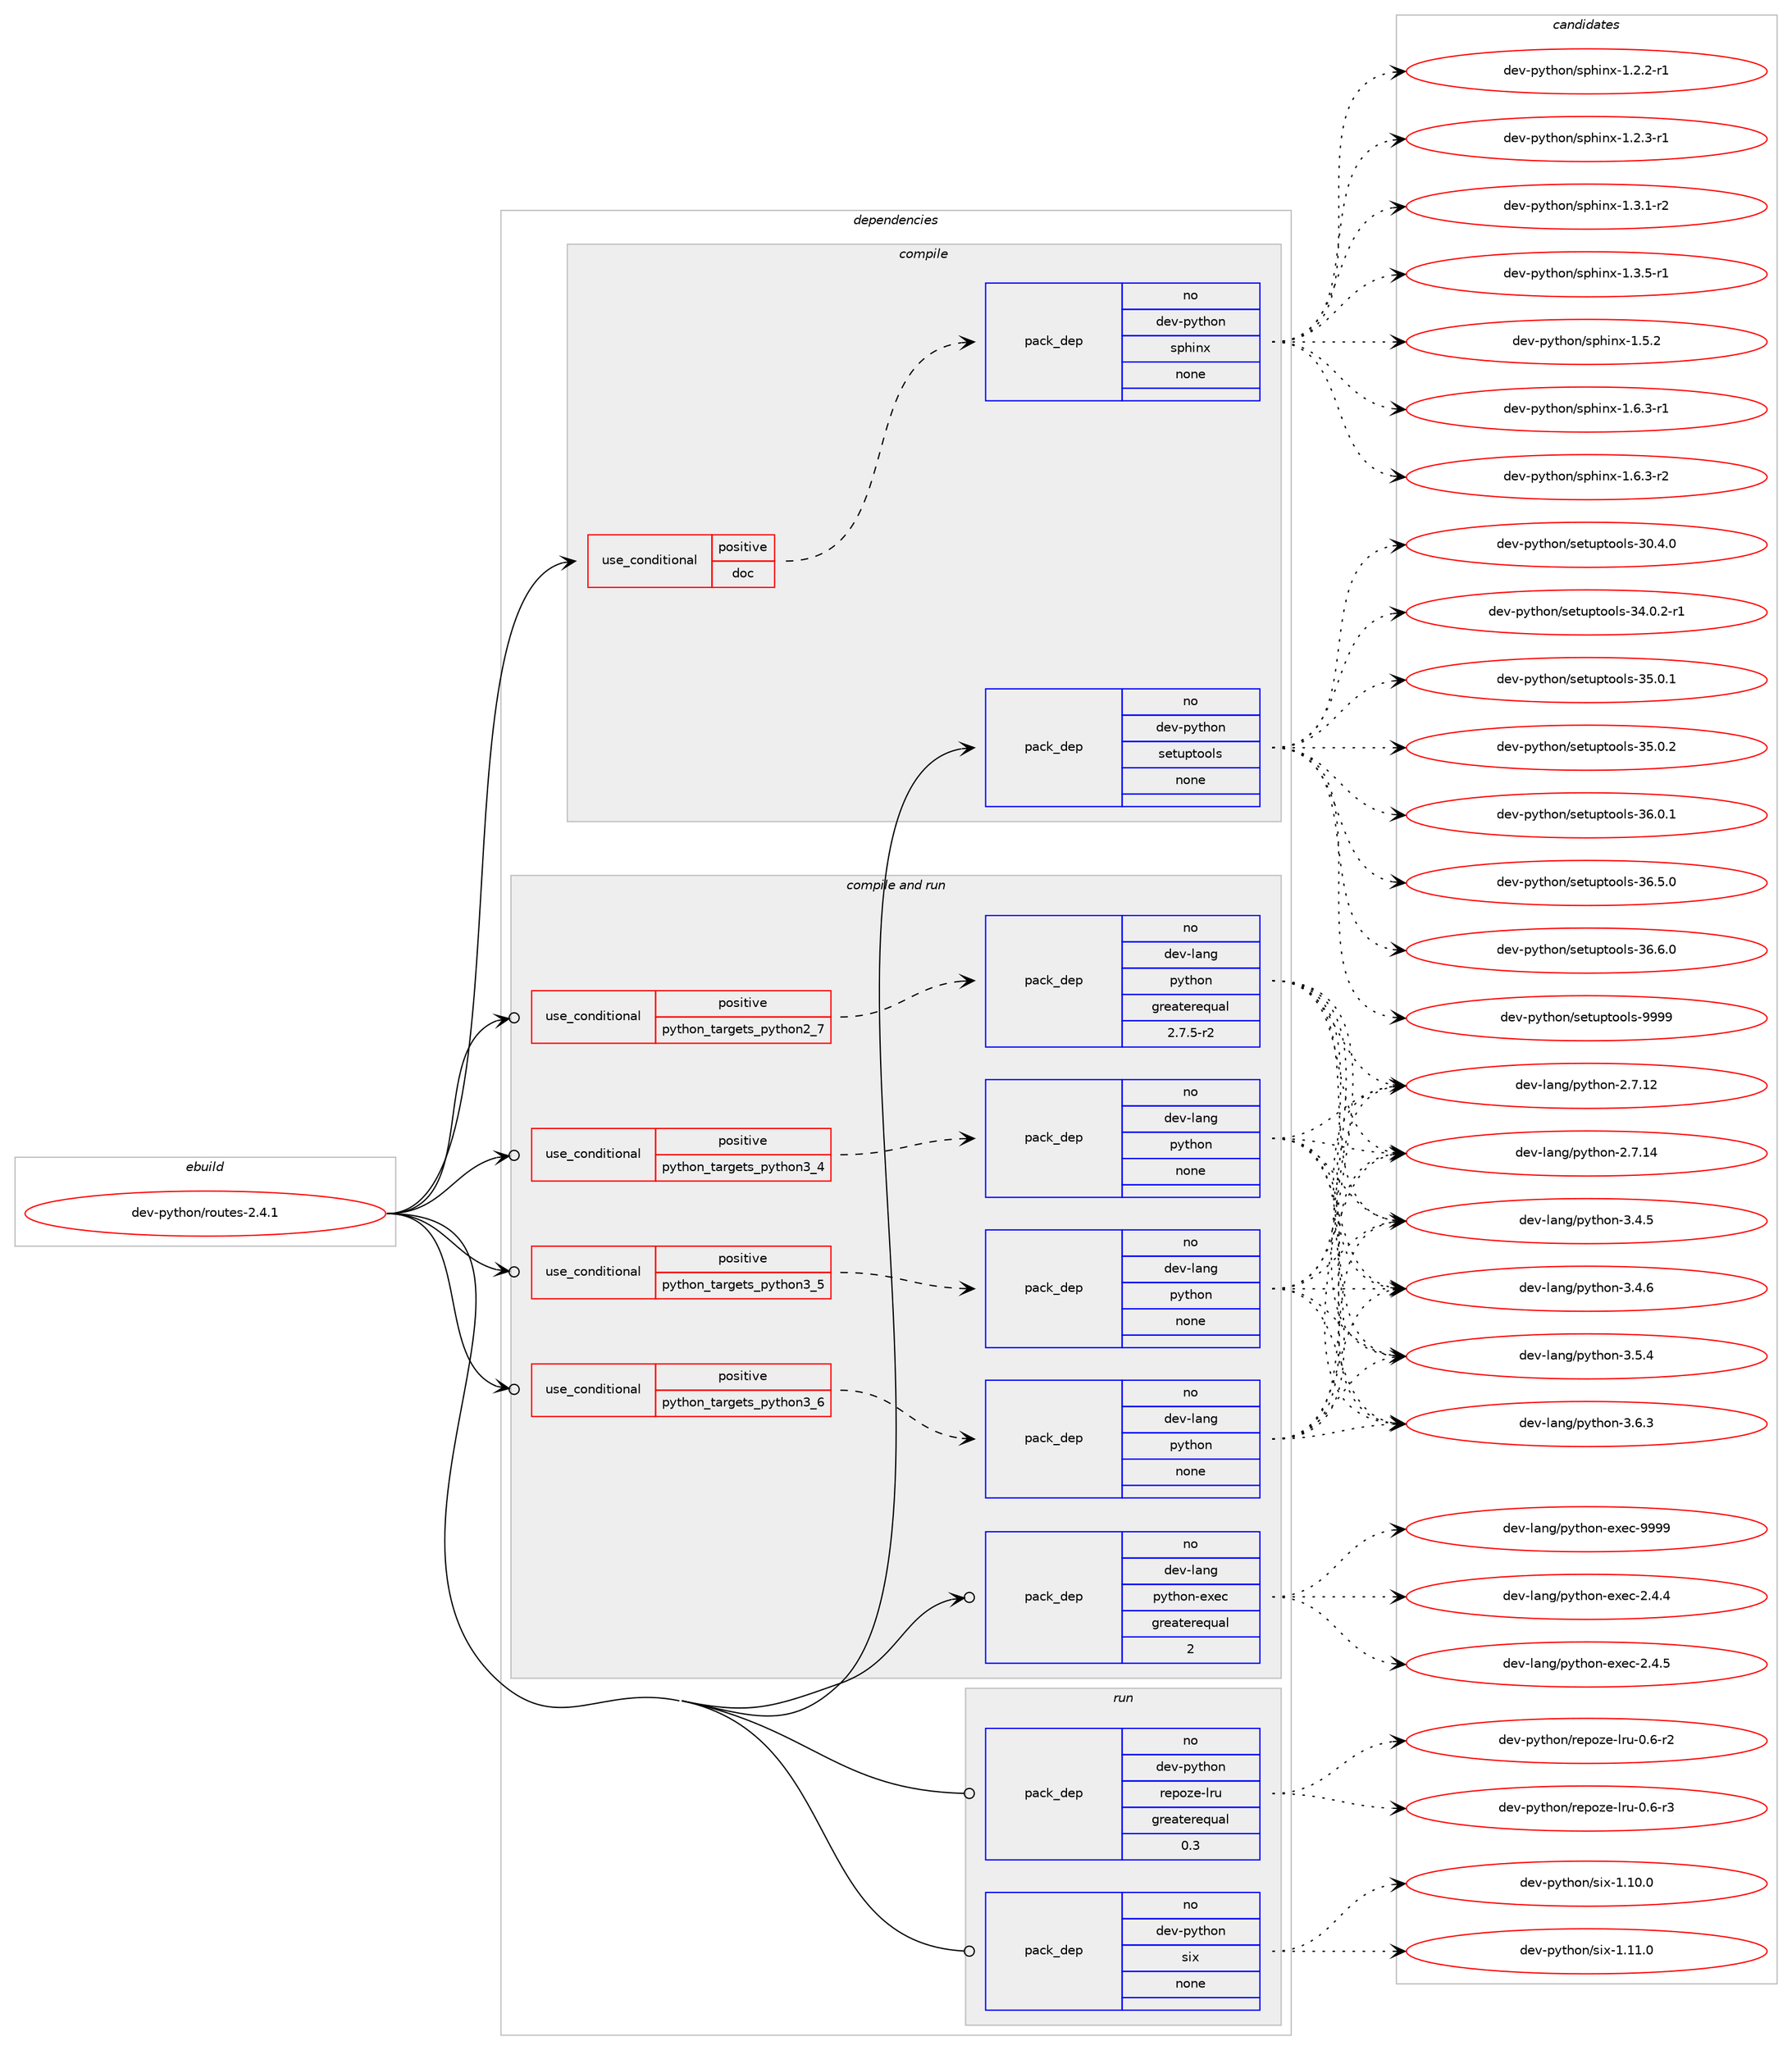 digraph prolog {

# *************
# Graph options
# *************

newrank=true;
concentrate=true;
compound=true;
graph [rankdir=LR,fontname=Helvetica,fontsize=10,ranksep=1.5];#, ranksep=2.5, nodesep=0.2];
edge  [arrowhead=vee];
node  [fontname=Helvetica,fontsize=10];

# **********
# The ebuild
# **********

subgraph cluster_leftcol {
color=gray;
rank=same;
label=<<i>ebuild</i>>;
id [label="dev-python/routes-2.4.1", color=red, width=4, href="../dev-python/routes-2.4.1.svg"];
}

# ****************
# The dependencies
# ****************

subgraph cluster_midcol {
color=gray;
label=<<i>dependencies</i>>;
subgraph cluster_compile {
fillcolor="#eeeeee";
style=filled;
label=<<i>compile</i>>;
subgraph cond41218 {
dependency186008 [label=<<TABLE BORDER="0" CELLBORDER="1" CELLSPACING="0" CELLPADDING="4"><TR><TD ROWSPAN="3" CELLPADDING="10">use_conditional</TD></TR><TR><TD>positive</TD></TR><TR><TD>doc</TD></TR></TABLE>>, shape=none, color=red];
subgraph pack140836 {
dependency186009 [label=<<TABLE BORDER="0" CELLBORDER="1" CELLSPACING="0" CELLPADDING="4" WIDTH="220"><TR><TD ROWSPAN="6" CELLPADDING="30">pack_dep</TD></TR><TR><TD WIDTH="110">no</TD></TR><TR><TD>dev-python</TD></TR><TR><TD>sphinx</TD></TR><TR><TD>none</TD></TR><TR><TD></TD></TR></TABLE>>, shape=none, color=blue];
}
dependency186008:e -> dependency186009:w [weight=20,style="dashed",arrowhead="vee"];
}
id:e -> dependency186008:w [weight=20,style="solid",arrowhead="vee"];
subgraph pack140837 {
dependency186010 [label=<<TABLE BORDER="0" CELLBORDER="1" CELLSPACING="0" CELLPADDING="4" WIDTH="220"><TR><TD ROWSPAN="6" CELLPADDING="30">pack_dep</TD></TR><TR><TD WIDTH="110">no</TD></TR><TR><TD>dev-python</TD></TR><TR><TD>setuptools</TD></TR><TR><TD>none</TD></TR><TR><TD></TD></TR></TABLE>>, shape=none, color=blue];
}
id:e -> dependency186010:w [weight=20,style="solid",arrowhead="vee"];
}
subgraph cluster_compileandrun {
fillcolor="#eeeeee";
style=filled;
label=<<i>compile and run</i>>;
subgraph cond41219 {
dependency186011 [label=<<TABLE BORDER="0" CELLBORDER="1" CELLSPACING="0" CELLPADDING="4"><TR><TD ROWSPAN="3" CELLPADDING="10">use_conditional</TD></TR><TR><TD>positive</TD></TR><TR><TD>python_targets_python2_7</TD></TR></TABLE>>, shape=none, color=red];
subgraph pack140838 {
dependency186012 [label=<<TABLE BORDER="0" CELLBORDER="1" CELLSPACING="0" CELLPADDING="4" WIDTH="220"><TR><TD ROWSPAN="6" CELLPADDING="30">pack_dep</TD></TR><TR><TD WIDTH="110">no</TD></TR><TR><TD>dev-lang</TD></TR><TR><TD>python</TD></TR><TR><TD>greaterequal</TD></TR><TR><TD>2.7.5-r2</TD></TR></TABLE>>, shape=none, color=blue];
}
dependency186011:e -> dependency186012:w [weight=20,style="dashed",arrowhead="vee"];
}
id:e -> dependency186011:w [weight=20,style="solid",arrowhead="odotvee"];
subgraph cond41220 {
dependency186013 [label=<<TABLE BORDER="0" CELLBORDER="1" CELLSPACING="0" CELLPADDING="4"><TR><TD ROWSPAN="3" CELLPADDING="10">use_conditional</TD></TR><TR><TD>positive</TD></TR><TR><TD>python_targets_python3_4</TD></TR></TABLE>>, shape=none, color=red];
subgraph pack140839 {
dependency186014 [label=<<TABLE BORDER="0" CELLBORDER="1" CELLSPACING="0" CELLPADDING="4" WIDTH="220"><TR><TD ROWSPAN="6" CELLPADDING="30">pack_dep</TD></TR><TR><TD WIDTH="110">no</TD></TR><TR><TD>dev-lang</TD></TR><TR><TD>python</TD></TR><TR><TD>none</TD></TR><TR><TD></TD></TR></TABLE>>, shape=none, color=blue];
}
dependency186013:e -> dependency186014:w [weight=20,style="dashed",arrowhead="vee"];
}
id:e -> dependency186013:w [weight=20,style="solid",arrowhead="odotvee"];
subgraph cond41221 {
dependency186015 [label=<<TABLE BORDER="0" CELLBORDER="1" CELLSPACING="0" CELLPADDING="4"><TR><TD ROWSPAN="3" CELLPADDING="10">use_conditional</TD></TR><TR><TD>positive</TD></TR><TR><TD>python_targets_python3_5</TD></TR></TABLE>>, shape=none, color=red];
subgraph pack140840 {
dependency186016 [label=<<TABLE BORDER="0" CELLBORDER="1" CELLSPACING="0" CELLPADDING="4" WIDTH="220"><TR><TD ROWSPAN="6" CELLPADDING="30">pack_dep</TD></TR><TR><TD WIDTH="110">no</TD></TR><TR><TD>dev-lang</TD></TR><TR><TD>python</TD></TR><TR><TD>none</TD></TR><TR><TD></TD></TR></TABLE>>, shape=none, color=blue];
}
dependency186015:e -> dependency186016:w [weight=20,style="dashed",arrowhead="vee"];
}
id:e -> dependency186015:w [weight=20,style="solid",arrowhead="odotvee"];
subgraph cond41222 {
dependency186017 [label=<<TABLE BORDER="0" CELLBORDER="1" CELLSPACING="0" CELLPADDING="4"><TR><TD ROWSPAN="3" CELLPADDING="10">use_conditional</TD></TR><TR><TD>positive</TD></TR><TR><TD>python_targets_python3_6</TD></TR></TABLE>>, shape=none, color=red];
subgraph pack140841 {
dependency186018 [label=<<TABLE BORDER="0" CELLBORDER="1" CELLSPACING="0" CELLPADDING="4" WIDTH="220"><TR><TD ROWSPAN="6" CELLPADDING="30">pack_dep</TD></TR><TR><TD WIDTH="110">no</TD></TR><TR><TD>dev-lang</TD></TR><TR><TD>python</TD></TR><TR><TD>none</TD></TR><TR><TD></TD></TR></TABLE>>, shape=none, color=blue];
}
dependency186017:e -> dependency186018:w [weight=20,style="dashed",arrowhead="vee"];
}
id:e -> dependency186017:w [weight=20,style="solid",arrowhead="odotvee"];
subgraph pack140842 {
dependency186019 [label=<<TABLE BORDER="0" CELLBORDER="1" CELLSPACING="0" CELLPADDING="4" WIDTH="220"><TR><TD ROWSPAN="6" CELLPADDING="30">pack_dep</TD></TR><TR><TD WIDTH="110">no</TD></TR><TR><TD>dev-lang</TD></TR><TR><TD>python-exec</TD></TR><TR><TD>greaterequal</TD></TR><TR><TD>2</TD></TR></TABLE>>, shape=none, color=blue];
}
id:e -> dependency186019:w [weight=20,style="solid",arrowhead="odotvee"];
}
subgraph cluster_run {
fillcolor="#eeeeee";
style=filled;
label=<<i>run</i>>;
subgraph pack140843 {
dependency186020 [label=<<TABLE BORDER="0" CELLBORDER="1" CELLSPACING="0" CELLPADDING="4" WIDTH="220"><TR><TD ROWSPAN="6" CELLPADDING="30">pack_dep</TD></TR><TR><TD WIDTH="110">no</TD></TR><TR><TD>dev-python</TD></TR><TR><TD>repoze-lru</TD></TR><TR><TD>greaterequal</TD></TR><TR><TD>0.3</TD></TR></TABLE>>, shape=none, color=blue];
}
id:e -> dependency186020:w [weight=20,style="solid",arrowhead="odot"];
subgraph pack140844 {
dependency186021 [label=<<TABLE BORDER="0" CELLBORDER="1" CELLSPACING="0" CELLPADDING="4" WIDTH="220"><TR><TD ROWSPAN="6" CELLPADDING="30">pack_dep</TD></TR><TR><TD WIDTH="110">no</TD></TR><TR><TD>dev-python</TD></TR><TR><TD>six</TD></TR><TR><TD>none</TD></TR><TR><TD></TD></TR></TABLE>>, shape=none, color=blue];
}
id:e -> dependency186021:w [weight=20,style="solid",arrowhead="odot"];
}
}

# **************
# The candidates
# **************

subgraph cluster_choices {
rank=same;
color=gray;
label=<<i>candidates</i>>;

subgraph choice140836 {
color=black;
nodesep=1;
choice10010111845112121116104111110471151121041051101204549465046504511449 [label="dev-python/sphinx-1.2.2-r1", color=red, width=4,href="../dev-python/sphinx-1.2.2-r1.svg"];
choice10010111845112121116104111110471151121041051101204549465046514511449 [label="dev-python/sphinx-1.2.3-r1", color=red, width=4,href="../dev-python/sphinx-1.2.3-r1.svg"];
choice10010111845112121116104111110471151121041051101204549465146494511450 [label="dev-python/sphinx-1.3.1-r2", color=red, width=4,href="../dev-python/sphinx-1.3.1-r2.svg"];
choice10010111845112121116104111110471151121041051101204549465146534511449 [label="dev-python/sphinx-1.3.5-r1", color=red, width=4,href="../dev-python/sphinx-1.3.5-r1.svg"];
choice1001011184511212111610411111047115112104105110120454946534650 [label="dev-python/sphinx-1.5.2", color=red, width=4,href="../dev-python/sphinx-1.5.2.svg"];
choice10010111845112121116104111110471151121041051101204549465446514511449 [label="dev-python/sphinx-1.6.3-r1", color=red, width=4,href="../dev-python/sphinx-1.6.3-r1.svg"];
choice10010111845112121116104111110471151121041051101204549465446514511450 [label="dev-python/sphinx-1.6.3-r2", color=red, width=4,href="../dev-python/sphinx-1.6.3-r2.svg"];
dependency186009:e -> choice10010111845112121116104111110471151121041051101204549465046504511449:w [style=dotted,weight="100"];
dependency186009:e -> choice10010111845112121116104111110471151121041051101204549465046514511449:w [style=dotted,weight="100"];
dependency186009:e -> choice10010111845112121116104111110471151121041051101204549465146494511450:w [style=dotted,weight="100"];
dependency186009:e -> choice10010111845112121116104111110471151121041051101204549465146534511449:w [style=dotted,weight="100"];
dependency186009:e -> choice1001011184511212111610411111047115112104105110120454946534650:w [style=dotted,weight="100"];
dependency186009:e -> choice10010111845112121116104111110471151121041051101204549465446514511449:w [style=dotted,weight="100"];
dependency186009:e -> choice10010111845112121116104111110471151121041051101204549465446514511450:w [style=dotted,weight="100"];
}
subgraph choice140837 {
color=black;
nodesep=1;
choice100101118451121211161041111104711510111611711211611111110811545514846524648 [label="dev-python/setuptools-30.4.0", color=red, width=4,href="../dev-python/setuptools-30.4.0.svg"];
choice1001011184511212111610411111047115101116117112116111111108115455152464846504511449 [label="dev-python/setuptools-34.0.2-r1", color=red, width=4,href="../dev-python/setuptools-34.0.2-r1.svg"];
choice100101118451121211161041111104711510111611711211611111110811545515346484649 [label="dev-python/setuptools-35.0.1", color=red, width=4,href="../dev-python/setuptools-35.0.1.svg"];
choice100101118451121211161041111104711510111611711211611111110811545515346484650 [label="dev-python/setuptools-35.0.2", color=red, width=4,href="../dev-python/setuptools-35.0.2.svg"];
choice100101118451121211161041111104711510111611711211611111110811545515446484649 [label="dev-python/setuptools-36.0.1", color=red, width=4,href="../dev-python/setuptools-36.0.1.svg"];
choice100101118451121211161041111104711510111611711211611111110811545515446534648 [label="dev-python/setuptools-36.5.0", color=red, width=4,href="../dev-python/setuptools-36.5.0.svg"];
choice100101118451121211161041111104711510111611711211611111110811545515446544648 [label="dev-python/setuptools-36.6.0", color=red, width=4,href="../dev-python/setuptools-36.6.0.svg"];
choice10010111845112121116104111110471151011161171121161111111081154557575757 [label="dev-python/setuptools-9999", color=red, width=4,href="../dev-python/setuptools-9999.svg"];
dependency186010:e -> choice100101118451121211161041111104711510111611711211611111110811545514846524648:w [style=dotted,weight="100"];
dependency186010:e -> choice1001011184511212111610411111047115101116117112116111111108115455152464846504511449:w [style=dotted,weight="100"];
dependency186010:e -> choice100101118451121211161041111104711510111611711211611111110811545515346484649:w [style=dotted,weight="100"];
dependency186010:e -> choice100101118451121211161041111104711510111611711211611111110811545515346484650:w [style=dotted,weight="100"];
dependency186010:e -> choice100101118451121211161041111104711510111611711211611111110811545515446484649:w [style=dotted,weight="100"];
dependency186010:e -> choice100101118451121211161041111104711510111611711211611111110811545515446534648:w [style=dotted,weight="100"];
dependency186010:e -> choice100101118451121211161041111104711510111611711211611111110811545515446544648:w [style=dotted,weight="100"];
dependency186010:e -> choice10010111845112121116104111110471151011161171121161111111081154557575757:w [style=dotted,weight="100"];
}
subgraph choice140838 {
color=black;
nodesep=1;
choice10010111845108971101034711212111610411111045504655464950 [label="dev-lang/python-2.7.12", color=red, width=4,href="../dev-lang/python-2.7.12.svg"];
choice10010111845108971101034711212111610411111045504655464952 [label="dev-lang/python-2.7.14", color=red, width=4,href="../dev-lang/python-2.7.14.svg"];
choice100101118451089711010347112121116104111110455146524653 [label="dev-lang/python-3.4.5", color=red, width=4,href="../dev-lang/python-3.4.5.svg"];
choice100101118451089711010347112121116104111110455146524654 [label="dev-lang/python-3.4.6", color=red, width=4,href="../dev-lang/python-3.4.6.svg"];
choice100101118451089711010347112121116104111110455146534652 [label="dev-lang/python-3.5.4", color=red, width=4,href="../dev-lang/python-3.5.4.svg"];
choice100101118451089711010347112121116104111110455146544651 [label="dev-lang/python-3.6.3", color=red, width=4,href="../dev-lang/python-3.6.3.svg"];
dependency186012:e -> choice10010111845108971101034711212111610411111045504655464950:w [style=dotted,weight="100"];
dependency186012:e -> choice10010111845108971101034711212111610411111045504655464952:w [style=dotted,weight="100"];
dependency186012:e -> choice100101118451089711010347112121116104111110455146524653:w [style=dotted,weight="100"];
dependency186012:e -> choice100101118451089711010347112121116104111110455146524654:w [style=dotted,weight="100"];
dependency186012:e -> choice100101118451089711010347112121116104111110455146534652:w [style=dotted,weight="100"];
dependency186012:e -> choice100101118451089711010347112121116104111110455146544651:w [style=dotted,weight="100"];
}
subgraph choice140839 {
color=black;
nodesep=1;
choice10010111845108971101034711212111610411111045504655464950 [label="dev-lang/python-2.7.12", color=red, width=4,href="../dev-lang/python-2.7.12.svg"];
choice10010111845108971101034711212111610411111045504655464952 [label="dev-lang/python-2.7.14", color=red, width=4,href="../dev-lang/python-2.7.14.svg"];
choice100101118451089711010347112121116104111110455146524653 [label="dev-lang/python-3.4.5", color=red, width=4,href="../dev-lang/python-3.4.5.svg"];
choice100101118451089711010347112121116104111110455146524654 [label="dev-lang/python-3.4.6", color=red, width=4,href="../dev-lang/python-3.4.6.svg"];
choice100101118451089711010347112121116104111110455146534652 [label="dev-lang/python-3.5.4", color=red, width=4,href="../dev-lang/python-3.5.4.svg"];
choice100101118451089711010347112121116104111110455146544651 [label="dev-lang/python-3.6.3", color=red, width=4,href="../dev-lang/python-3.6.3.svg"];
dependency186014:e -> choice10010111845108971101034711212111610411111045504655464950:w [style=dotted,weight="100"];
dependency186014:e -> choice10010111845108971101034711212111610411111045504655464952:w [style=dotted,weight="100"];
dependency186014:e -> choice100101118451089711010347112121116104111110455146524653:w [style=dotted,weight="100"];
dependency186014:e -> choice100101118451089711010347112121116104111110455146524654:w [style=dotted,weight="100"];
dependency186014:e -> choice100101118451089711010347112121116104111110455146534652:w [style=dotted,weight="100"];
dependency186014:e -> choice100101118451089711010347112121116104111110455146544651:w [style=dotted,weight="100"];
}
subgraph choice140840 {
color=black;
nodesep=1;
choice10010111845108971101034711212111610411111045504655464950 [label="dev-lang/python-2.7.12", color=red, width=4,href="../dev-lang/python-2.7.12.svg"];
choice10010111845108971101034711212111610411111045504655464952 [label="dev-lang/python-2.7.14", color=red, width=4,href="../dev-lang/python-2.7.14.svg"];
choice100101118451089711010347112121116104111110455146524653 [label="dev-lang/python-3.4.5", color=red, width=4,href="../dev-lang/python-3.4.5.svg"];
choice100101118451089711010347112121116104111110455146524654 [label="dev-lang/python-3.4.6", color=red, width=4,href="../dev-lang/python-3.4.6.svg"];
choice100101118451089711010347112121116104111110455146534652 [label="dev-lang/python-3.5.4", color=red, width=4,href="../dev-lang/python-3.5.4.svg"];
choice100101118451089711010347112121116104111110455146544651 [label="dev-lang/python-3.6.3", color=red, width=4,href="../dev-lang/python-3.6.3.svg"];
dependency186016:e -> choice10010111845108971101034711212111610411111045504655464950:w [style=dotted,weight="100"];
dependency186016:e -> choice10010111845108971101034711212111610411111045504655464952:w [style=dotted,weight="100"];
dependency186016:e -> choice100101118451089711010347112121116104111110455146524653:w [style=dotted,weight="100"];
dependency186016:e -> choice100101118451089711010347112121116104111110455146524654:w [style=dotted,weight="100"];
dependency186016:e -> choice100101118451089711010347112121116104111110455146534652:w [style=dotted,weight="100"];
dependency186016:e -> choice100101118451089711010347112121116104111110455146544651:w [style=dotted,weight="100"];
}
subgraph choice140841 {
color=black;
nodesep=1;
choice10010111845108971101034711212111610411111045504655464950 [label="dev-lang/python-2.7.12", color=red, width=4,href="../dev-lang/python-2.7.12.svg"];
choice10010111845108971101034711212111610411111045504655464952 [label="dev-lang/python-2.7.14", color=red, width=4,href="../dev-lang/python-2.7.14.svg"];
choice100101118451089711010347112121116104111110455146524653 [label="dev-lang/python-3.4.5", color=red, width=4,href="../dev-lang/python-3.4.5.svg"];
choice100101118451089711010347112121116104111110455146524654 [label="dev-lang/python-3.4.6", color=red, width=4,href="../dev-lang/python-3.4.6.svg"];
choice100101118451089711010347112121116104111110455146534652 [label="dev-lang/python-3.5.4", color=red, width=4,href="../dev-lang/python-3.5.4.svg"];
choice100101118451089711010347112121116104111110455146544651 [label="dev-lang/python-3.6.3", color=red, width=4,href="../dev-lang/python-3.6.3.svg"];
dependency186018:e -> choice10010111845108971101034711212111610411111045504655464950:w [style=dotted,weight="100"];
dependency186018:e -> choice10010111845108971101034711212111610411111045504655464952:w [style=dotted,weight="100"];
dependency186018:e -> choice100101118451089711010347112121116104111110455146524653:w [style=dotted,weight="100"];
dependency186018:e -> choice100101118451089711010347112121116104111110455146524654:w [style=dotted,weight="100"];
dependency186018:e -> choice100101118451089711010347112121116104111110455146534652:w [style=dotted,weight="100"];
dependency186018:e -> choice100101118451089711010347112121116104111110455146544651:w [style=dotted,weight="100"];
}
subgraph choice140842 {
color=black;
nodesep=1;
choice1001011184510897110103471121211161041111104510112010199455046524652 [label="dev-lang/python-exec-2.4.4", color=red, width=4,href="../dev-lang/python-exec-2.4.4.svg"];
choice1001011184510897110103471121211161041111104510112010199455046524653 [label="dev-lang/python-exec-2.4.5", color=red, width=4,href="../dev-lang/python-exec-2.4.5.svg"];
choice10010111845108971101034711212111610411111045101120101994557575757 [label="dev-lang/python-exec-9999", color=red, width=4,href="../dev-lang/python-exec-9999.svg"];
dependency186019:e -> choice1001011184510897110103471121211161041111104510112010199455046524652:w [style=dotted,weight="100"];
dependency186019:e -> choice1001011184510897110103471121211161041111104510112010199455046524653:w [style=dotted,weight="100"];
dependency186019:e -> choice10010111845108971101034711212111610411111045101120101994557575757:w [style=dotted,weight="100"];
}
subgraph choice140843 {
color=black;
nodesep=1;
choice100101118451121211161041111104711410111211112210145108114117454846544511450 [label="dev-python/repoze-lru-0.6-r2", color=red, width=4,href="../dev-python/repoze-lru-0.6-r2.svg"];
choice100101118451121211161041111104711410111211112210145108114117454846544511451 [label="dev-python/repoze-lru-0.6-r3", color=red, width=4,href="../dev-python/repoze-lru-0.6-r3.svg"];
dependency186020:e -> choice100101118451121211161041111104711410111211112210145108114117454846544511450:w [style=dotted,weight="100"];
dependency186020:e -> choice100101118451121211161041111104711410111211112210145108114117454846544511451:w [style=dotted,weight="100"];
}
subgraph choice140844 {
color=black;
nodesep=1;
choice100101118451121211161041111104711510512045494649484648 [label="dev-python/six-1.10.0", color=red, width=4,href="../dev-python/six-1.10.0.svg"];
choice100101118451121211161041111104711510512045494649494648 [label="dev-python/six-1.11.0", color=red, width=4,href="../dev-python/six-1.11.0.svg"];
dependency186021:e -> choice100101118451121211161041111104711510512045494649484648:w [style=dotted,weight="100"];
dependency186021:e -> choice100101118451121211161041111104711510512045494649494648:w [style=dotted,weight="100"];
}
}

}
